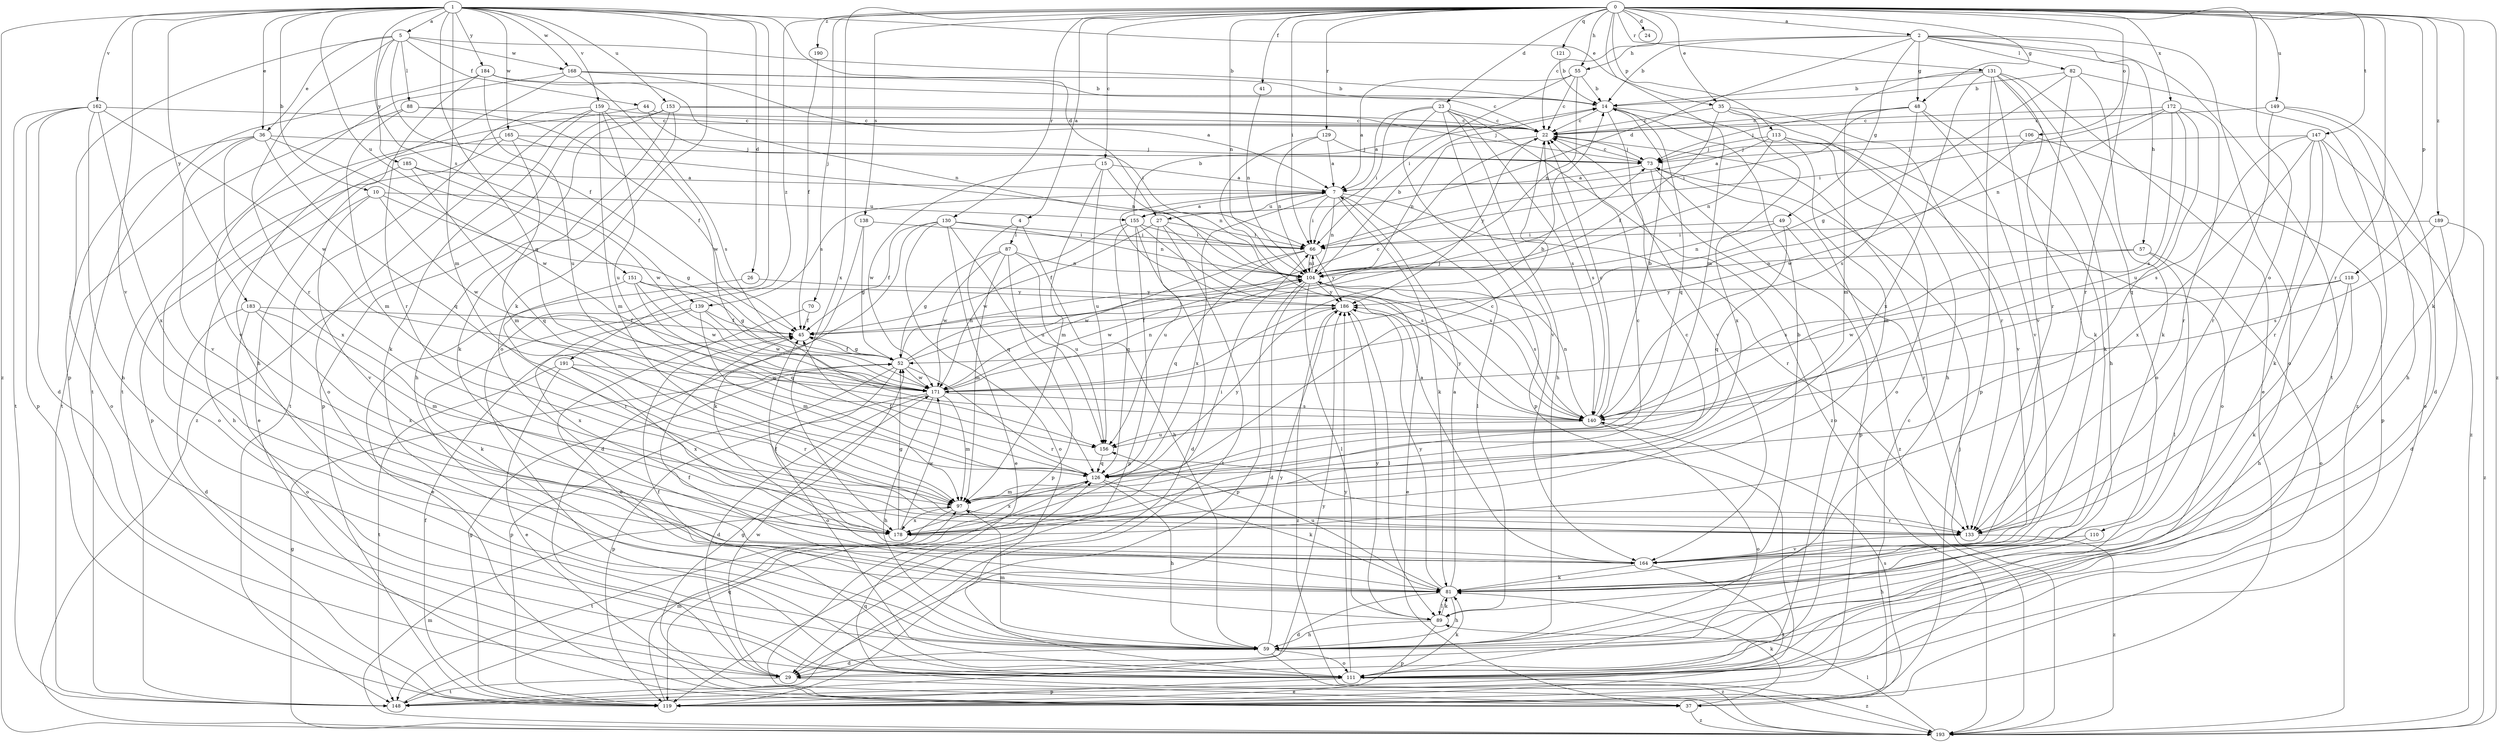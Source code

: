strict digraph  {
0;
1;
2;
4;
5;
7;
10;
14;
15;
22;
23;
24;
26;
27;
29;
35;
36;
37;
41;
44;
45;
48;
49;
52;
55;
57;
59;
66;
70;
73;
81;
82;
87;
88;
89;
97;
104;
106;
110;
111;
113;
118;
119;
121;
126;
129;
130;
131;
133;
138;
139;
140;
147;
148;
149;
151;
153;
155;
156;
159;
162;
164;
165;
168;
171;
172;
178;
183;
184;
185;
186;
189;
190;
191;
193;
0 -> 2  [label=a];
0 -> 4  [label=a];
0 -> 15  [label=c];
0 -> 22  [label=c];
0 -> 23  [label=d];
0 -> 24  [label=d];
0 -> 35  [label=e];
0 -> 41  [label=f];
0 -> 48  [label=g];
0 -> 55  [label=h];
0 -> 66  [label=i];
0 -> 70  [label=j];
0 -> 81  [label=k];
0 -> 97  [label=m];
0 -> 104  [label=n];
0 -> 106  [label=o];
0 -> 110  [label=o];
0 -> 113  [label=p];
0 -> 118  [label=p];
0 -> 121  [label=q];
0 -> 129  [label=r];
0 -> 130  [label=r];
0 -> 131  [label=r];
0 -> 133  [label=r];
0 -> 138  [label=s];
0 -> 147  [label=t];
0 -> 149  [label=u];
0 -> 172  [label=x];
0 -> 178  [label=x];
0 -> 189  [label=z];
0 -> 190  [label=z];
0 -> 191  [label=z];
0 -> 193  [label=z];
1 -> 5  [label=a];
1 -> 10  [label=b];
1 -> 26  [label=d];
1 -> 27  [label=d];
1 -> 35  [label=e];
1 -> 36  [label=e];
1 -> 81  [label=k];
1 -> 97  [label=m];
1 -> 111  [label=o];
1 -> 126  [label=q];
1 -> 139  [label=s];
1 -> 151  [label=u];
1 -> 153  [label=u];
1 -> 159  [label=v];
1 -> 162  [label=v];
1 -> 164  [label=v];
1 -> 165  [label=w];
1 -> 168  [label=w];
1 -> 183  [label=y];
1 -> 184  [label=y];
1 -> 193  [label=z];
2 -> 14  [label=b];
2 -> 27  [label=d];
2 -> 48  [label=g];
2 -> 49  [label=g];
2 -> 55  [label=h];
2 -> 57  [label=h];
2 -> 82  [label=l];
2 -> 111  [label=o];
2 -> 133  [label=r];
2 -> 148  [label=t];
4 -> 59  [label=h];
4 -> 87  [label=l];
4 -> 126  [label=q];
5 -> 14  [label=b];
5 -> 36  [label=e];
5 -> 44  [label=f];
5 -> 45  [label=f];
5 -> 88  [label=l];
5 -> 119  [label=p];
5 -> 133  [label=r];
5 -> 168  [label=w];
5 -> 185  [label=y];
7 -> 66  [label=i];
7 -> 81  [label=k];
7 -> 89  [label=l];
7 -> 104  [label=n];
7 -> 133  [label=r];
7 -> 139  [label=s];
7 -> 155  [label=u];
7 -> 178  [label=x];
10 -> 52  [label=g];
10 -> 59  [label=h];
10 -> 155  [label=u];
10 -> 164  [label=v];
10 -> 171  [label=w];
14 -> 22  [label=c];
14 -> 111  [label=o];
14 -> 126  [label=q];
14 -> 164  [label=v];
15 -> 7  [label=a];
15 -> 97  [label=m];
15 -> 104  [label=n];
15 -> 156  [label=u];
15 -> 171  [label=w];
22 -> 73  [label=j];
22 -> 104  [label=n];
22 -> 140  [label=s];
22 -> 186  [label=y];
23 -> 7  [label=a];
23 -> 22  [label=c];
23 -> 59  [label=h];
23 -> 66  [label=i];
23 -> 119  [label=p];
23 -> 140  [label=s];
23 -> 164  [label=v];
23 -> 193  [label=z];
26 -> 37  [label=e];
26 -> 186  [label=y];
27 -> 45  [label=f];
27 -> 66  [label=i];
27 -> 140  [label=s];
27 -> 148  [label=t];
27 -> 156  [label=u];
29 -> 37  [label=e];
29 -> 148  [label=t];
29 -> 171  [label=w];
35 -> 22  [label=c];
35 -> 45  [label=f];
35 -> 59  [label=h];
35 -> 133  [label=r];
35 -> 178  [label=x];
36 -> 73  [label=j];
36 -> 111  [label=o];
36 -> 126  [label=q];
36 -> 164  [label=v];
36 -> 171  [label=w];
36 -> 178  [label=x];
37 -> 52  [label=g];
37 -> 81  [label=k];
37 -> 140  [label=s];
37 -> 193  [label=z];
41 -> 104  [label=n];
44 -> 22  [label=c];
44 -> 66  [label=i];
44 -> 164  [label=v];
45 -> 52  [label=g];
48 -> 22  [label=c];
48 -> 66  [label=i];
48 -> 73  [label=j];
48 -> 81  [label=k];
48 -> 140  [label=s];
48 -> 164  [label=v];
49 -> 66  [label=i];
49 -> 104  [label=n];
49 -> 126  [label=q];
49 -> 133  [label=r];
52 -> 22  [label=c];
52 -> 45  [label=f];
52 -> 73  [label=j];
52 -> 104  [label=n];
52 -> 111  [label=o];
52 -> 119  [label=p];
52 -> 133  [label=r];
52 -> 171  [label=w];
55 -> 7  [label=a];
55 -> 14  [label=b];
55 -> 22  [label=c];
55 -> 66  [label=i];
55 -> 104  [label=n];
57 -> 89  [label=l];
57 -> 104  [label=n];
57 -> 111  [label=o];
57 -> 140  [label=s];
59 -> 29  [label=d];
59 -> 45  [label=f];
59 -> 97  [label=m];
59 -> 111  [label=o];
59 -> 186  [label=y];
59 -> 193  [label=z];
66 -> 104  [label=n];
66 -> 126  [label=q];
66 -> 171  [label=w];
66 -> 186  [label=y];
70 -> 45  [label=f];
70 -> 111  [label=o];
73 -> 7  [label=a];
73 -> 22  [label=c];
73 -> 111  [label=o];
73 -> 119  [label=p];
73 -> 193  [label=z];
81 -> 7  [label=a];
81 -> 29  [label=d];
81 -> 59  [label=h];
81 -> 89  [label=l];
81 -> 156  [label=u];
81 -> 186  [label=y];
82 -> 14  [label=b];
82 -> 52  [label=g];
82 -> 81  [label=k];
82 -> 133  [label=r];
82 -> 193  [label=z];
87 -> 52  [label=g];
87 -> 97  [label=m];
87 -> 104  [label=n];
87 -> 119  [label=p];
87 -> 156  [label=u];
87 -> 171  [label=w];
88 -> 22  [label=c];
88 -> 45  [label=f];
88 -> 97  [label=m];
88 -> 148  [label=t];
89 -> 45  [label=f];
89 -> 59  [label=h];
89 -> 81  [label=k];
89 -> 119  [label=p];
89 -> 186  [label=y];
97 -> 22  [label=c];
97 -> 133  [label=r];
97 -> 148  [label=t];
97 -> 178  [label=x];
104 -> 14  [label=b];
104 -> 29  [label=d];
104 -> 37  [label=e];
104 -> 66  [label=i];
104 -> 89  [label=l];
104 -> 119  [label=p];
104 -> 140  [label=s];
104 -> 171  [label=w];
104 -> 186  [label=y];
106 -> 73  [label=j];
106 -> 119  [label=p];
106 -> 171  [label=w];
110 -> 59  [label=h];
110 -> 164  [label=v];
111 -> 81  [label=k];
111 -> 119  [label=p];
111 -> 186  [label=y];
111 -> 193  [label=z];
113 -> 7  [label=a];
113 -> 73  [label=j];
113 -> 97  [label=m];
113 -> 104  [label=n];
113 -> 111  [label=o];
113 -> 164  [label=v];
118 -> 59  [label=h];
118 -> 81  [label=k];
118 -> 171  [label=w];
118 -> 186  [label=y];
119 -> 22  [label=c];
119 -> 45  [label=f];
119 -> 52  [label=g];
119 -> 97  [label=m];
121 -> 14  [label=b];
126 -> 22  [label=c];
126 -> 45  [label=f];
126 -> 59  [label=h];
126 -> 81  [label=k];
126 -> 97  [label=m];
126 -> 178  [label=x];
126 -> 186  [label=y];
129 -> 7  [label=a];
129 -> 73  [label=j];
129 -> 104  [label=n];
129 -> 140  [label=s];
130 -> 29  [label=d];
130 -> 37  [label=e];
130 -> 45  [label=f];
130 -> 66  [label=i];
130 -> 104  [label=n];
130 -> 111  [label=o];
130 -> 156  [label=u];
131 -> 14  [label=b];
131 -> 37  [label=e];
131 -> 59  [label=h];
131 -> 81  [label=k];
131 -> 97  [label=m];
131 -> 111  [label=o];
131 -> 119  [label=p];
131 -> 164  [label=v];
131 -> 178  [label=x];
133 -> 164  [label=v];
133 -> 193  [label=z];
138 -> 52  [label=g];
138 -> 66  [label=i];
138 -> 81  [label=k];
139 -> 45  [label=f];
139 -> 81  [label=k];
139 -> 97  [label=m];
139 -> 171  [label=w];
139 -> 178  [label=x];
140 -> 14  [label=b];
140 -> 22  [label=c];
140 -> 104  [label=n];
140 -> 111  [label=o];
140 -> 156  [label=u];
140 -> 186  [label=y];
147 -> 73  [label=j];
147 -> 81  [label=k];
147 -> 111  [label=o];
147 -> 133  [label=r];
147 -> 140  [label=s];
147 -> 178  [label=x];
147 -> 193  [label=z];
148 -> 126  [label=q];
148 -> 186  [label=y];
149 -> 22  [label=c];
149 -> 29  [label=d];
149 -> 59  [label=h];
149 -> 133  [label=r];
151 -> 52  [label=g];
151 -> 126  [label=q];
151 -> 133  [label=r];
151 -> 171  [label=w];
151 -> 186  [label=y];
153 -> 22  [label=c];
153 -> 59  [label=h];
153 -> 73  [label=j];
153 -> 81  [label=k];
153 -> 119  [label=p];
153 -> 193  [label=z];
155 -> 7  [label=a];
155 -> 14  [label=b];
155 -> 29  [label=d];
155 -> 66  [label=i];
155 -> 119  [label=p];
155 -> 126  [label=q];
155 -> 140  [label=s];
155 -> 171  [label=w];
156 -> 126  [label=q];
159 -> 22  [label=c];
159 -> 81  [label=k];
159 -> 97  [label=m];
159 -> 111  [label=o];
159 -> 148  [label=t];
159 -> 156  [label=u];
159 -> 171  [label=w];
162 -> 22  [label=c];
162 -> 29  [label=d];
162 -> 59  [label=h];
162 -> 119  [label=p];
162 -> 148  [label=t];
162 -> 171  [label=w];
162 -> 178  [label=x];
164 -> 7  [label=a];
164 -> 14  [label=b];
164 -> 45  [label=f];
164 -> 81  [label=k];
164 -> 148  [label=t];
165 -> 37  [label=e];
165 -> 73  [label=j];
165 -> 97  [label=m];
165 -> 104  [label=n];
165 -> 119  [label=p];
168 -> 7  [label=a];
168 -> 14  [label=b];
168 -> 22  [label=c];
168 -> 59  [label=h];
168 -> 140  [label=s];
168 -> 148  [label=t];
171 -> 14  [label=b];
171 -> 29  [label=d];
171 -> 59  [label=h];
171 -> 97  [label=m];
171 -> 104  [label=n];
171 -> 119  [label=p];
171 -> 140  [label=s];
172 -> 22  [label=c];
172 -> 66  [label=i];
172 -> 104  [label=n];
172 -> 126  [label=q];
172 -> 133  [label=r];
172 -> 140  [label=s];
172 -> 156  [label=u];
178 -> 22  [label=c];
178 -> 52  [label=g];
178 -> 66  [label=i];
178 -> 171  [label=w];
183 -> 29  [label=d];
183 -> 45  [label=f];
183 -> 97  [label=m];
183 -> 111  [label=o];
183 -> 178  [label=x];
184 -> 14  [label=b];
184 -> 104  [label=n];
184 -> 133  [label=r];
184 -> 148  [label=t];
184 -> 156  [label=u];
185 -> 7  [label=a];
185 -> 111  [label=o];
185 -> 126  [label=q];
185 -> 171  [label=w];
186 -> 45  [label=f];
186 -> 89  [label=l];
186 -> 193  [label=z];
189 -> 29  [label=d];
189 -> 66  [label=i];
189 -> 140  [label=s];
189 -> 193  [label=z];
190 -> 45  [label=f];
191 -> 37  [label=e];
191 -> 133  [label=r];
191 -> 148  [label=t];
191 -> 171  [label=w];
191 -> 178  [label=x];
193 -> 52  [label=g];
193 -> 73  [label=j];
193 -> 89  [label=l];
193 -> 97  [label=m];
193 -> 126  [label=q];
}
